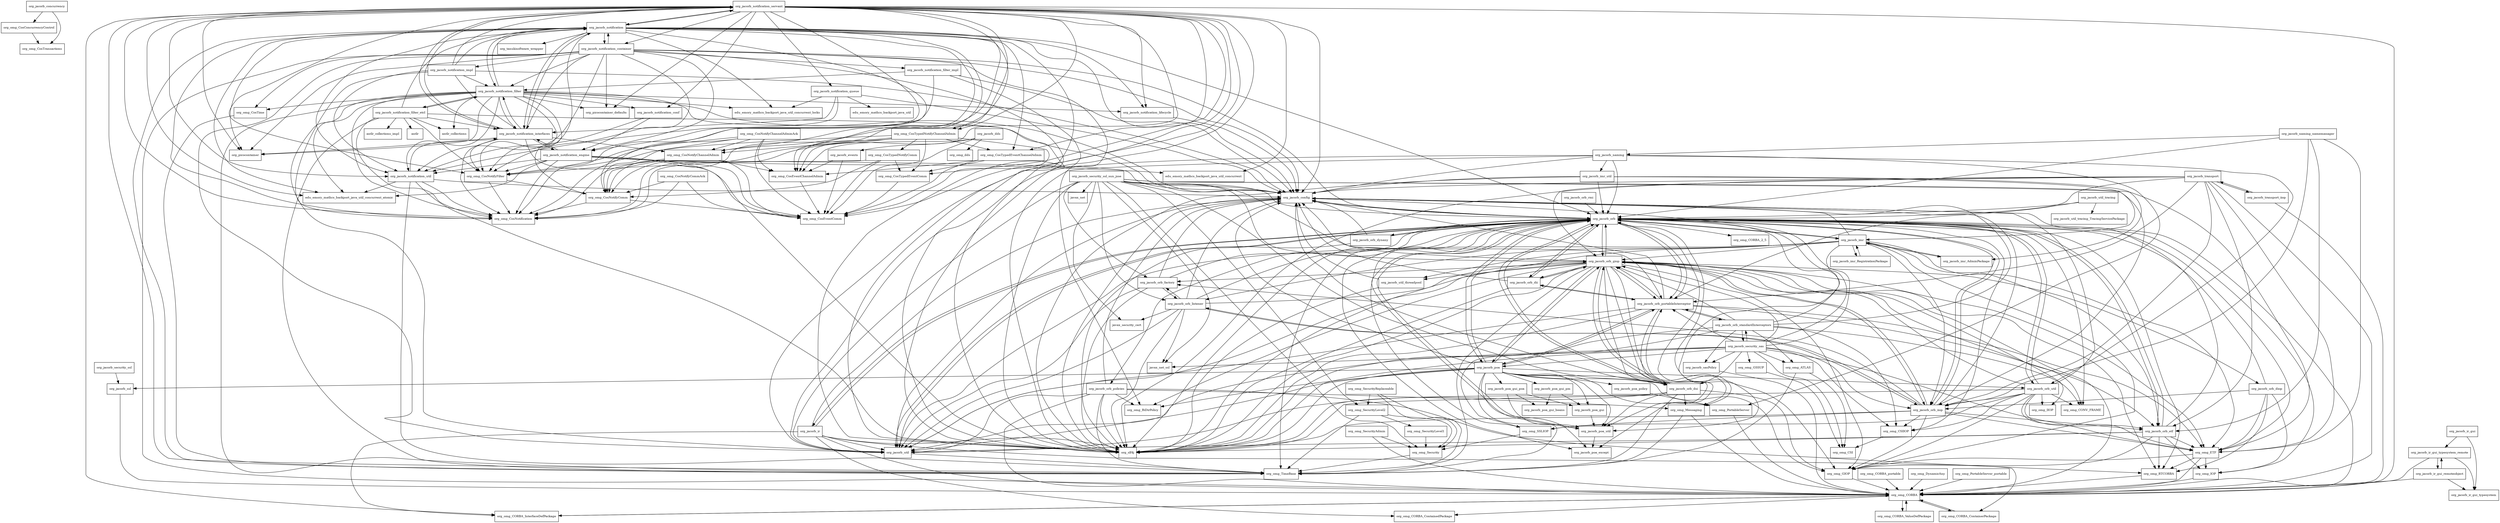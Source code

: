 digraph jacorb_2_3_2_redhat_6_package_dependencies {
  node [shape = box, fontsize=10.0];
  org_jacorb_concurrency -> org_omg_CosConcurrencyControl;
  org_jacorb_concurrency -> org_omg_CosTransactions;
  org_jacorb_config -> org_jacorb_orb;
  org_jacorb_config -> org_jacorb_util;
  org_jacorb_config -> org_slf4j;
  org_jacorb_dds -> org_jacorb_events;
  org_jacorb_dds -> org_omg_CosEventChannelAdmin;
  org_jacorb_dds -> org_omg_CosEventComm;
  org_jacorb_dds -> org_omg_dds;
  org_jacorb_events -> org_omg_CosEventChannelAdmin;
  org_jacorb_events -> org_omg_CosEventComm;
  org_jacorb_imr -> org_jacorb_config;
  org_jacorb_imr -> org_jacorb_imr_AdminPackage;
  org_jacorb_imr -> org_jacorb_imr_RegistrationPackage;
  org_jacorb_imr -> org_jacorb_orb;
  org_jacorb_imr -> org_jacorb_orb_etf;
  org_jacorb_imr -> org_jacorb_orb_giop;
  org_jacorb_imr -> org_jacorb_orb_iiop;
  org_jacorb_imr -> org_jacorb_orb_listener;
  org_jacorb_imr -> org_jacorb_poa_util;
  org_jacorb_imr -> org_jacorb_util;
  org_jacorb_imr -> org_jacorb_util_threadpool;
  org_jacorb_imr -> org_omg_ETF;
  org_jacorb_imr -> org_omg_GIOP;
  org_jacorb_imr -> org_slf4j;
  org_jacorb_imr_AdminPackage -> org_jacorb_imr;
  org_jacorb_imr_RegistrationPackage -> org_jacorb_imr;
  org_jacorb_imr_util -> org_jacorb_config;
  org_jacorb_imr_util -> org_jacorb_imr;
  org_jacorb_imr_util -> org_jacorb_imr_AdminPackage;
  org_jacorb_imr_util -> org_jacorb_orb;
  org_jacorb_imr_util -> org_slf4j;
  org_jacorb_ir -> org_jacorb_config;
  org_jacorb_ir -> org_jacorb_orb;
  org_jacorb_ir -> org_jacorb_util;
  org_jacorb_ir -> org_omg_CORBA;
  org_jacorb_ir -> org_omg_CORBA_ContainedPackage;
  org_jacorb_ir -> org_omg_CORBA_ContainerPackage;
  org_jacorb_ir -> org_omg_CORBA_InterfaceDefPackage;
  org_jacorb_ir -> org_slf4j;
  org_jacorb_ir_gui -> org_jacorb_ir_gui_typesystem;
  org_jacorb_ir_gui -> org_jacorb_ir_gui_typesystem_remote;
  org_jacorb_ir_gui_remoteobject -> org_jacorb_ir_gui_typesystem;
  org_jacorb_ir_gui_remoteobject -> org_jacorb_ir_gui_typesystem_remote;
  org_jacorb_ir_gui_remoteobject -> org_omg_CORBA;
  org_jacorb_ir_gui_typesystem_remote -> org_jacorb_ir_gui_remoteobject;
  org_jacorb_ir_gui_typesystem_remote -> org_jacorb_ir_gui_typesystem;
  org_jacorb_ir_gui_typesystem_remote -> org_omg_CORBA;
  org_jacorb_naming -> org_jacorb_config;
  org_jacorb_naming -> org_jacorb_imr_util;
  org_jacorb_naming -> org_jacorb_orb;
  org_jacorb_naming -> org_jacorb_orb_util;
  org_jacorb_naming -> org_jacorb_util;
  org_jacorb_naming -> org_omg_PortableServer;
  org_jacorb_naming -> org_slf4j;
  org_jacorb_naming_namemanager -> org_jacorb_naming;
  org_jacorb_naming_namemanager -> org_jacorb_orb;
  org_jacorb_naming_namemanager -> org_jacorb_orb_etf;
  org_jacorb_naming_namemanager -> org_jacorb_orb_iiop;
  org_jacorb_naming_namemanager -> org_omg_ETF;
  org_jacorb_notification -> edu_emory_mathcs_backport_java_util_concurrent_atomic;
  org_jacorb_notification -> edu_emory_mathcs_backport_java_util_concurrent_locks;
  org_jacorb_notification -> org_jacorb_config;
  org_jacorb_notification -> org_jacorb_notification_container;
  org_jacorb_notification -> org_jacorb_notification_filter;
  org_jacorb_notification -> org_jacorb_notification_interfaces;
  org_jacorb_notification -> org_jacorb_notification_lifecycle;
  org_jacorb_notification -> org_jacorb_notification_servant;
  org_jacorb_notification -> org_jacorb_notification_util;
  org_jacorb_notification -> org_jacorb_orb;
  org_jacorb_notification -> org_omg_CosEventChannelAdmin;
  org_jacorb_notification -> org_omg_CosNotification;
  org_jacorb_notification -> org_omg_CosNotifyChannelAdmin;
  org_jacorb_notification -> org_omg_CosNotifyComm;
  org_jacorb_notification -> org_omg_CosNotifyFilter;
  org_jacorb_notification -> org_omg_CosTypedEventChannelAdmin;
  org_jacorb_notification -> org_omg_CosTypedNotifyChannelAdmin;
  org_jacorb_notification -> org_omg_TimeBase;
  org_jacorb_notification -> org_picocontainer;
  org_jacorb_notification -> org_slf4j;
  org_jacorb_notification -> org_tanukisoftware_wrapper;
  org_jacorb_notification_conf -> org_jacorb_notification_engine;
  org_jacorb_notification_conf -> org_jacorb_notification_util;
  org_jacorb_notification_container -> org_jacorb_config;
  org_jacorb_notification_container -> org_jacorb_notification;
  org_jacorb_notification_container -> org_jacorb_notification_engine;
  org_jacorb_notification_container -> org_jacorb_notification_filter;
  org_jacorb_notification_container -> org_jacorb_notification_filter_impl;
  org_jacorb_notification_container -> org_jacorb_notification_impl;
  org_jacorb_notification_container -> org_jacorb_notification_interfaces;
  org_jacorb_notification_container -> org_jacorb_notification_util;
  org_jacorb_notification_container -> org_jacorb_orb;
  org_jacorb_notification_container -> org_jacorb_util;
  org_jacorb_notification_container -> org_omg_BiDirPolicy;
  org_jacorb_notification_container -> org_omg_CORBA;
  org_jacorb_notification_container -> org_omg_CosNotifyFilter;
  org_jacorb_notification_container -> org_omg_CosTime;
  org_jacorb_notification_container -> org_picocontainer;
  org_jacorb_notification_container -> org_picocontainer_defaults;
  org_jacorb_notification_container -> org_slf4j;
  org_jacorb_notification_engine -> edu_emory_mathcs_backport_java_util_concurrent;
  org_jacorb_notification_engine -> edu_emory_mathcs_backport_java_util_concurrent_atomic;
  org_jacorb_notification_engine -> org_jacorb_config;
  org_jacorb_notification_engine -> org_jacorb_notification_interfaces;
  org_jacorb_notification_engine -> org_jacorb_notification_util;
  org_jacorb_notification_engine -> org_omg_CosEventComm;
  org_jacorb_notification_engine -> org_omg_CosNotification;
  org_jacorb_notification_engine -> org_omg_CosNotifyFilter;
  org_jacorb_notification_engine -> org_slf4j;
  org_jacorb_notification_filter -> antlr_collections;
  org_jacorb_notification_filter -> edu_emory_mathcs_backport_java_util_concurrent_atomic;
  org_jacorb_notification_filter -> edu_emory_mathcs_backport_java_util_concurrent_locks;
  org_jacorb_notification_filter -> org_jacorb_config;
  org_jacorb_notification_filter -> org_jacorb_notification;
  org_jacorb_notification_filter -> org_jacorb_notification_conf;
  org_jacorb_notification_filter -> org_jacorb_notification_filter_etcl;
  org_jacorb_notification_filter -> org_jacorb_notification_interfaces;
  org_jacorb_notification_filter -> org_jacorb_notification_lifecycle;
  org_jacorb_notification_filter -> org_jacorb_notification_util;
  org_jacorb_notification_filter -> org_jacorb_util;
  org_jacorb_notification_filter -> org_omg_CosNotification;
  org_jacorb_notification_filter -> org_omg_CosNotifyComm;
  org_jacorb_notification_filter -> org_omg_CosNotifyFilter;
  org_jacorb_notification_filter -> org_omg_CosTime;
  org_jacorb_notification_filter -> org_omg_TimeBase;
  org_jacorb_notification_filter -> org_picocontainer;
  org_jacorb_notification_filter -> org_picocontainer_defaults;
  org_jacorb_notification_filter -> org_slf4j;
  org_jacorb_notification_filter_etcl -> antlr;
  org_jacorb_notification_filter_etcl -> antlr_collections;
  org_jacorb_notification_filter_etcl -> antlr_collections_impl;
  org_jacorb_notification_filter_etcl -> org_jacorb_config;
  org_jacorb_notification_filter_etcl -> org_jacorb_notification;
  org_jacorb_notification_filter_etcl -> org_jacorb_notification_filter;
  org_jacorb_notification_filter_etcl -> org_jacorb_notification_interfaces;
  org_jacorb_notification_filter_etcl -> org_omg_CosNotification;
  org_jacorb_notification_filter_etcl -> org_omg_CosNotifyFilter;
  org_jacorb_notification_filter_etcl -> org_omg_TimeBase;
  org_jacorb_notification_filter_impl -> org_jacorb_config;
  org_jacorb_notification_filter_impl -> org_jacorb_notification_filter;
  org_jacorb_notification_filter_impl -> org_omg_CosNotification;
  org_jacorb_notification_filter_impl -> org_slf4j;
  org_jacorb_notification_impl -> org_jacorb_config;
  org_jacorb_notification_impl -> org_jacorb_notification;
  org_jacorb_notification_impl -> org_jacorb_notification_filter;
  org_jacorb_notification_impl -> org_jacorb_notification_interfaces;
  org_jacorb_notification_impl -> org_jacorb_notification_servant;
  org_jacorb_notification_impl -> org_jacorb_notification_util;
  org_jacorb_notification_impl -> org_omg_CosNotification;
  org_jacorb_notification_interfaces -> org_jacorb_notification;
  org_jacorb_notification_interfaces -> org_jacorb_notification_engine;
  org_jacorb_notification_interfaces -> org_jacorb_notification_filter;
  org_jacorb_notification_interfaces -> org_jacorb_notification_servant;
  org_jacorb_notification_interfaces -> org_omg_CosEventComm;
  org_jacorb_notification_interfaces -> org_omg_CosNotification;
  org_jacorb_notification_interfaces -> org_omg_CosNotifyChannelAdmin;
  org_jacorb_notification_interfaces -> org_omg_CosNotifyFilter;
  org_jacorb_notification_interfaces -> org_picocontainer;
  org_jacorb_notification_lifecycle -> org_jacorb_config;
  org_jacorb_notification_queue -> edu_emory_mathcs_backport_java_util;
  org_jacorb_notification_queue -> edu_emory_mathcs_backport_java_util_concurrent_locks;
  org_jacorb_notification_queue -> org_jacorb_config;
  org_jacorb_notification_queue -> org_jacorb_notification_interfaces;
  org_jacorb_notification_queue -> org_jacorb_notification_util;
  org_jacorb_notification_servant -> edu_emory_mathcs_backport_java_util_concurrent;
  org_jacorb_notification_servant -> edu_emory_mathcs_backport_java_util_concurrent_atomic;
  org_jacorb_notification_servant -> org_jacorb_config;
  org_jacorb_notification_servant -> org_jacorb_notification;
  org_jacorb_notification_servant -> org_jacorb_notification_conf;
  org_jacorb_notification_servant -> org_jacorb_notification_container;
  org_jacorb_notification_servant -> org_jacorb_notification_engine;
  org_jacorb_notification_servant -> org_jacorb_notification_interfaces;
  org_jacorb_notification_servant -> org_jacorb_notification_lifecycle;
  org_jacorb_notification_servant -> org_jacorb_notification_queue;
  org_jacorb_notification_servant -> org_jacorb_notification_util;
  org_jacorb_notification_servant -> org_jacorb_util;
  org_jacorb_notification_servant -> org_omg_CORBA;
  org_jacorb_notification_servant -> org_omg_CORBA_InterfaceDefPackage;
  org_jacorb_notification_servant -> org_omg_CosEventChannelAdmin;
  org_jacorb_notification_servant -> org_omg_CosEventComm;
  org_jacorb_notification_servant -> org_omg_CosNotification;
  org_jacorb_notification_servant -> org_omg_CosNotifyChannelAdmin;
  org_jacorb_notification_servant -> org_omg_CosNotifyComm;
  org_jacorb_notification_servant -> org_omg_CosNotifyFilter;
  org_jacorb_notification_servant -> org_omg_CosTypedEventChannelAdmin;
  org_jacorb_notification_servant -> org_omg_CosTypedEventComm;
  org_jacorb_notification_servant -> org_omg_CosTypedNotifyChannelAdmin;
  org_jacorb_notification_servant -> org_omg_TimeBase;
  org_jacorb_notification_servant -> org_picocontainer;
  org_jacorb_notification_servant -> org_picocontainer_defaults;
  org_jacorb_notification_servant -> org_slf4j;
  org_jacorb_notification_util -> edu_emory_mathcs_backport_java_util_concurrent_atomic;
  org_jacorb_notification_util -> org_jacorb_config;
  org_jacorb_notification_util -> org_jacorb_notification_interfaces;
  org_jacorb_notification_util -> org_omg_CosNotification;
  org_jacorb_notification_util -> org_omg_TimeBase;
  org_jacorb_notification_util -> org_slf4j;
  org_jacorb_orb -> org_jacorb_config;
  org_jacorb_orb -> org_jacorb_imr;
  org_jacorb_orb -> org_jacorb_ir;
  org_jacorb_orb -> org_jacorb_orb_dii;
  org_jacorb_orb -> org_jacorb_orb_dsi;
  org_jacorb_orb -> org_jacorb_orb_dynany;
  org_jacorb_orb -> org_jacorb_orb_etf;
  org_jacorb_orb -> org_jacorb_orb_giop;
  org_jacorb_orb -> org_jacorb_orb_iiop;
  org_jacorb_orb -> org_jacorb_orb_policies;
  org_jacorb_orb -> org_jacorb_orb_portableInterceptor;
  org_jacorb_orb -> org_jacorb_orb_util;
  org_jacorb_orb -> org_jacorb_poa;
  org_jacorb_orb -> org_jacorb_poa_except;
  org_jacorb_orb -> org_jacorb_poa_util;
  org_jacorb_orb -> org_jacorb_util;
  org_jacorb_orb -> org_omg_CONV_FRAME;
  org_jacorb_orb -> org_omg_CORBA;
  org_jacorb_orb -> org_omg_CORBA_2_5;
  org_jacorb_orb -> org_omg_CSIIOP;
  org_jacorb_orb -> org_omg_ETF;
  org_jacorb_orb -> org_omg_GIOP;
  org_jacorb_orb -> org_omg_IOP;
  org_jacorb_orb -> org_omg_Messaging;
  org_jacorb_orb -> org_omg_RTCORBA;
  org_jacorb_orb -> org_omg_SSLIOP;
  org_jacorb_orb -> org_omg_TimeBase;
  org_jacorb_orb -> org_slf4j;
  org_jacorb_orb_dii -> org_jacorb_config;
  org_jacorb_orb_dii -> org_jacorb_orb;
  org_jacorb_orb_dii -> org_jacorb_orb_giop;
  org_jacorb_orb_dii -> org_jacorb_orb_portableInterceptor;
  org_jacorb_orb_dii -> org_slf4j;
  org_jacorb_orb_diop -> org_jacorb_orb;
  org_jacorb_orb_diop -> org_jacorb_orb_iiop;
  org_jacorb_orb_diop -> org_omg_ETF;
  org_jacorb_orb_diop -> org_omg_IOP;
  org_jacorb_orb_diop -> org_omg_RTCORBA;
  org_jacorb_orb_dsi -> org_jacorb_config;
  org_jacorb_orb_dsi -> org_jacorb_orb;
  org_jacorb_orb_dsi -> org_jacorb_orb_giop;
  org_jacorb_orb_dsi -> org_jacorb_orb_portableInterceptor;
  org_jacorb_orb_dsi -> org_jacorb_poa_util;
  org_jacorb_orb_dsi -> org_jacorb_util;
  org_jacorb_orb_dsi -> org_omg_GIOP;
  org_jacorb_orb_dsi -> org_omg_Messaging;
  org_jacorb_orb_dsi -> org_omg_TimeBase;
  org_jacorb_orb_dsi -> org_slf4j;
  org_jacorb_orb_dynany -> org_jacorb_config;
  org_jacorb_orb_dynany -> org_jacorb_orb;
  org_jacorb_orb_dynany -> org_slf4j;
  org_jacorb_orb_etf -> org_jacorb_config;
  org_jacorb_orb_etf -> org_jacorb_orb;
  org_jacorb_orb_etf -> org_jacorb_util;
  org_jacorb_orb_etf -> org_omg_ETF;
  org_jacorb_orb_etf -> org_omg_GIOP;
  org_jacorb_orb_etf -> org_omg_IOP;
  org_jacorb_orb_etf -> org_omg_RTCORBA;
  org_jacorb_orb_etf -> org_slf4j;
  org_jacorb_orb_factory -> org_jacorb_config;
  org_jacorb_orb_factory -> org_jacorb_orb;
  org_jacorb_orb_factory -> org_jacorb_orb_listener;
  org_jacorb_orb_factory -> org_jacorb_util;
  org_jacorb_orb_factory -> org_slf4j;
  org_jacorb_orb_giop -> org_jacorb_config;
  org_jacorb_orb_giop -> org_jacorb_orb;
  org_jacorb_orb_giop -> org_jacorb_orb_dii;
  org_jacorb_orb_giop -> org_jacorb_orb_diop;
  org_jacorb_orb_giop -> org_jacorb_orb_dsi;
  org_jacorb_orb_giop -> org_jacorb_orb_factory;
  org_jacorb_orb_giop -> org_jacorb_orb_iiop;
  org_jacorb_orb_giop -> org_jacorb_orb_portableInterceptor;
  org_jacorb_orb_giop -> org_jacorb_poa;
  org_jacorb_orb_giop -> org_jacorb_poa_except;
  org_jacorb_orb_giop -> org_jacorb_poa_util;
  org_jacorb_orb_giop -> org_jacorb_util;
  org_jacorb_orb_giop -> org_jacorb_util_threadpool;
  org_jacorb_orb_giop -> org_omg_BiDirPolicy;
  org_jacorb_orb_giop -> org_omg_CONV_FRAME;
  org_jacorb_orb_giop -> org_omg_CORBA;
  org_jacorb_orb_giop -> org_omg_ETF;
  org_jacorb_orb_giop -> org_omg_GIOP;
  org_jacorb_orb_giop -> org_omg_IIOP;
  org_jacorb_orb_giop -> org_omg_Messaging;
  org_jacorb_orb_giop -> org_omg_RTCORBA;
  org_jacorb_orb_giop -> org_omg_TimeBase;
  org_jacorb_orb_giop -> org_slf4j;
  org_jacorb_orb_iiop -> org_jacorb_config;
  org_jacorb_orb_iiop -> org_jacorb_orb;
  org_jacorb_orb_iiop -> org_jacorb_orb_etf;
  org_jacorb_orb_iiop -> org_jacorb_orb_factory;
  org_jacorb_orb_iiop -> org_jacorb_orb_giop;
  org_jacorb_orb_iiop -> org_jacorb_orb_listener;
  org_jacorb_orb_iiop -> org_omg_CSIIOP;
  org_jacorb_orb_iiop -> org_omg_ETF;
  org_jacorb_orb_iiop -> org_omg_GIOP;
  org_jacorb_orb_iiop -> org_omg_SSLIOP;
  org_jacorb_orb_iiop -> org_slf4j;
  org_jacorb_orb_listener -> javax_net_ssl;
  org_jacorb_orb_listener -> javax_security_cert;
  org_jacorb_orb_listener -> org_jacorb_config;
  org_jacorb_orb_listener -> org_jacorb_orb;
  org_jacorb_orb_listener -> org_jacorb_orb_factory;
  org_jacorb_orb_listener -> org_jacorb_orb_giop;
  org_jacorb_orb_listener -> org_jacorb_orb_iiop;
  org_jacorb_orb_listener -> org_jacorb_util;
  org_jacorb_orb_listener -> org_slf4j;
  org_jacorb_orb_policies -> org_jacorb_config;
  org_jacorb_orb_policies -> org_jacorb_util;
  org_jacorb_orb_policies -> org_omg_BiDirPolicy;
  org_jacorb_orb_policies -> org_omg_CORBA;
  org_jacorb_orb_policies -> org_omg_Messaging;
  org_jacorb_orb_policies -> org_omg_RTCORBA;
  org_jacorb_orb_policies -> org_omg_TimeBase;
  org_jacorb_orb_policies -> org_slf4j;
  org_jacorb_orb_portableInterceptor -> org_jacorb_config;
  org_jacorb_orb_portableInterceptor -> org_jacorb_orb;
  org_jacorb_orb_portableInterceptor -> org_jacorb_orb_dii;
  org_jacorb_orb_portableInterceptor -> org_jacorb_orb_dsi;
  org_jacorb_orb_portableInterceptor -> org_jacorb_orb_etf;
  org_jacorb_orb_portableInterceptor -> org_jacorb_orb_giop;
  org_jacorb_orb_portableInterceptor -> org_jacorb_orb_standardInterceptors;
  org_jacorb_orb_portableInterceptor -> org_jacorb_poa;
  org_jacorb_orb_portableInterceptor -> org_jacorb_util;
  org_jacorb_orb_portableInterceptor -> org_omg_ETF;
  org_jacorb_orb_portableInterceptor -> org_slf4j;
  org_jacorb_orb_rmi -> org_jacorb_orb;
  org_jacorb_orb_standardInterceptors -> org_jacorb_config;
  org_jacorb_orb_standardInterceptors -> org_jacorb_orb;
  org_jacorb_orb_standardInterceptors -> org_jacorb_orb_giop;
  org_jacorb_orb_standardInterceptors -> org_jacorb_orb_portableInterceptor;
  org_jacorb_orb_standardInterceptors -> org_jacorb_sasPolicy;
  org_jacorb_orb_standardInterceptors -> org_jacorb_security_sas;
  org_jacorb_orb_standardInterceptors -> org_omg_ATLAS;
  org_jacorb_orb_standardInterceptors -> org_omg_CONV_FRAME;
  org_jacorb_orb_standardInterceptors -> org_omg_CSIIOP;
  org_jacorb_orb_standardInterceptors -> org_omg_SSLIOP;
  org_jacorb_orb_standardInterceptors -> org_slf4j;
  org_jacorb_orb_util -> org_jacorb_config;
  org_jacorb_orb_util -> org_jacorb_orb;
  org_jacorb_orb_util -> org_jacorb_orb_etf;
  org_jacorb_orb_util -> org_jacorb_orb_giop;
  org_jacorb_orb_util -> org_jacorb_orb_iiop;
  org_jacorb_orb_util -> org_omg_CONV_FRAME;
  org_jacorb_orb_util -> org_omg_CSIIOP;
  org_jacorb_orb_util -> org_omg_ETF;
  org_jacorb_orb_util -> org_omg_GIOP;
  org_jacorb_orb_util -> org_omg_IIOP;
  org_jacorb_orb_util -> org_omg_SSLIOP;
  org_jacorb_orb_util -> org_slf4j;
  org_jacorb_poa -> org_jacorb_config;
  org_jacorb_poa -> org_jacorb_orb;
  org_jacorb_poa -> org_jacorb_orb_dsi;
  org_jacorb_poa -> org_jacorb_orb_giop;
  org_jacorb_poa -> org_jacorb_orb_portableInterceptor;
  org_jacorb_poa -> org_jacorb_orb_util;
  org_jacorb_poa -> org_jacorb_poa_except;
  org_jacorb_poa -> org_jacorb_poa_gui;
  org_jacorb_poa -> org_jacorb_poa_gui_pm;
  org_jacorb_poa -> org_jacorb_poa_gui_poa;
  org_jacorb_poa -> org_jacorb_poa_policy;
  org_jacorb_poa -> org_jacorb_poa_util;
  org_jacorb_poa -> org_jacorb_ssl;
  org_jacorb_poa -> org_jacorb_util;
  org_jacorb_poa -> org_omg_BiDirPolicy;
  org_jacorb_poa -> org_omg_GIOP;
  org_jacorb_poa -> org_omg_PortableServer;
  org_jacorb_poa -> org_omg_TimeBase;
  org_jacorb_poa -> org_slf4j;
  org_jacorb_poa_gui -> org_jacorb_poa_util;
  org_jacorb_poa_gui_pm -> org_jacorb_poa_gui;
  org_jacorb_poa_gui_pm -> org_jacorb_poa_gui_beans;
  org_jacorb_poa_gui_poa -> org_jacorb_poa_gui;
  org_jacorb_poa_gui_poa -> org_jacorb_poa_gui_beans;
  org_jacorb_poa_gui_poa -> org_jacorb_poa_util;
  org_jacorb_poa_policy -> org_omg_PortableServer;
  org_jacorb_poa_util -> org_jacorb_orb;
  org_jacorb_poa_util -> org_jacorb_poa_except;
  org_jacorb_sasPolicy -> org_omg_CORBA;
  org_jacorb_security_sas -> javax_net_ssl;
  org_jacorb_security_sas -> org_jacorb_config;
  org_jacorb_security_sas -> org_jacorb_orb;
  org_jacorb_security_sas -> org_jacorb_orb_dsi;
  org_jacorb_security_sas -> org_jacorb_orb_giop;
  org_jacorb_security_sas -> org_jacorb_orb_iiop;
  org_jacorb_security_sas -> org_jacorb_orb_portableInterceptor;
  org_jacorb_security_sas -> org_jacorb_orb_standardInterceptors;
  org_jacorb_security_sas -> org_jacorb_poa;
  org_jacorb_security_sas -> org_jacorb_sasPolicy;
  org_jacorb_security_sas -> org_jacorb_util;
  org_jacorb_security_sas -> org_omg_ATLAS;
  org_jacorb_security_sas -> org_omg_CSI;
  org_jacorb_security_sas -> org_omg_CSIIOP;
  org_jacorb_security_sas -> org_omg_ETF;
  org_jacorb_security_sas -> org_omg_GSSUP;
  org_jacorb_security_sas -> org_slf4j;
  org_jacorb_security_ssl -> org_jacorb_ssl;
  org_jacorb_security_ssl_sun_jsse -> javax_net;
  org_jacorb_security_ssl_sun_jsse -> javax_net_ssl;
  org_jacorb_security_ssl_sun_jsse -> javax_security_cert;
  org_jacorb_security_ssl_sun_jsse -> org_jacorb_config;
  org_jacorb_security_ssl_sun_jsse -> org_jacorb_orb;
  org_jacorb_security_ssl_sun_jsse -> org_jacorb_orb_dsi;
  org_jacorb_security_ssl_sun_jsse -> org_jacorb_orb_factory;
  org_jacorb_security_ssl_sun_jsse -> org_jacorb_orb_giop;
  org_jacorb_security_ssl_sun_jsse -> org_jacorb_orb_iiop;
  org_jacorb_security_ssl_sun_jsse -> org_jacorb_orb_listener;
  org_jacorb_security_ssl_sun_jsse -> org_jacorb_orb_portableInterceptor;
  org_jacorb_security_ssl_sun_jsse -> org_jacorb_util;
  org_jacorb_security_ssl_sun_jsse -> org_omg_ETF;
  org_jacorb_security_ssl_sun_jsse -> org_omg_Security;
  org_jacorb_security_ssl_sun_jsse -> org_omg_SecurityLevel2;
  org_jacorb_security_ssl_sun_jsse -> org_slf4j;
  org_jacorb_ssl -> org_omg_CORBA;
  org_jacorb_transport -> org_jacorb_config;
  org_jacorb_transport -> org_jacorb_orb;
  org_jacorb_transport -> org_jacorb_orb_etf;
  org_jacorb_transport -> org_jacorb_orb_giop;
  org_jacorb_transport -> org_jacorb_orb_iiop;
  org_jacorb_transport -> org_jacorb_orb_portableInterceptor;
  org_jacorb_transport -> org_jacorb_transport_iiop;
  org_jacorb_transport -> org_omg_CORBA;
  org_jacorb_transport -> org_omg_ETF;
  org_jacorb_transport -> org_slf4j;
  org_jacorb_transport_iiop -> org_jacorb_transport;
  org_jacorb_transport_iiop -> org_omg_CORBA;
  org_jacorb_util -> org_jacorb_orb;
  org_jacorb_util -> org_omg_TimeBase;
  org_jacorb_util_threadpool -> org_jacorb_config;
  org_jacorb_util_threadpool -> org_slf4j;
  org_jacorb_util_tracing -> org_jacorb_orb;
  org_jacorb_util_tracing -> org_jacorb_orb_portableInterceptor;
  org_jacorb_util_tracing -> org_jacorb_util_tracing_TracingServicePackage;
  org_omg_ATLAS -> org_omg_CSI;
  org_omg_ATLAS -> org_omg_TimeBase;
  org_omg_CORBA -> org_omg_CORBA_ContainedPackage;
  org_omg_CORBA -> org_omg_CORBA_ContainerPackage;
  org_omg_CORBA -> org_omg_CORBA_InterfaceDefPackage;
  org_omg_CORBA -> org_omg_CORBA_ValueDefPackage;
  org_omg_CORBA_ContainerPackage -> org_omg_CORBA;
  org_omg_CORBA_InterfaceDefPackage -> org_omg_CORBA;
  org_omg_CORBA_ValueDefPackage -> org_omg_CORBA;
  org_omg_CORBA_portable -> org_omg_CORBA;
  org_omg_CSIIOP -> org_omg_CSI;
  org_omg_CosConcurrencyControl -> org_omg_CosTransactions;
  org_omg_CosEventChannelAdmin -> org_omg_CosEventComm;
  org_omg_CosNotifyChannelAdmin -> org_omg_CosEventChannelAdmin;
  org_omg_CosNotifyChannelAdmin -> org_omg_CosEventComm;
  org_omg_CosNotifyChannelAdmin -> org_omg_CosNotification;
  org_omg_CosNotifyChannelAdmin -> org_omg_CosNotifyComm;
  org_omg_CosNotifyChannelAdmin -> org_omg_CosNotifyFilter;
  org_omg_CosNotifyChannelAdminAck -> org_omg_CosEventChannelAdmin;
  org_omg_CosNotifyChannelAdminAck -> org_omg_CosEventComm;
  org_omg_CosNotifyChannelAdminAck -> org_omg_CosNotification;
  org_omg_CosNotifyChannelAdminAck -> org_omg_CosNotifyChannelAdmin;
  org_omg_CosNotifyChannelAdminAck -> org_omg_CosNotifyComm;
  org_omg_CosNotifyChannelAdminAck -> org_omg_CosNotifyFilter;
  org_omg_CosNotifyComm -> org_omg_CosEventComm;
  org_omg_CosNotifyComm -> org_omg_CosNotification;
  org_omg_CosNotifyCommAck -> org_omg_CosEventComm;
  org_omg_CosNotifyCommAck -> org_omg_CosNotification;
  org_omg_CosNotifyCommAck -> org_omg_CosNotifyComm;
  org_omg_CosNotifyFilter -> org_omg_CosNotification;
  org_omg_CosNotifyFilter -> org_omg_CosNotifyComm;
  org_omg_CosTime -> org_omg_TimeBase;
  org_omg_CosTypedEventChannelAdmin -> org_omg_CosEventChannelAdmin;
  org_omg_CosTypedEventChannelAdmin -> org_omg_CosEventComm;
  org_omg_CosTypedEventChannelAdmin -> org_omg_CosTypedEventComm;
  org_omg_CosTypedEventComm -> org_omg_CosEventComm;
  org_omg_CosTypedNotifyChannelAdmin -> org_omg_CosEventChannelAdmin;
  org_omg_CosTypedNotifyChannelAdmin -> org_omg_CosEventComm;
  org_omg_CosTypedNotifyChannelAdmin -> org_omg_CosNotification;
  org_omg_CosTypedNotifyChannelAdmin -> org_omg_CosNotifyChannelAdmin;
  org_omg_CosTypedNotifyChannelAdmin -> org_omg_CosNotifyComm;
  org_omg_CosTypedNotifyChannelAdmin -> org_omg_CosNotifyFilter;
  org_omg_CosTypedNotifyChannelAdmin -> org_omg_CosTypedEventChannelAdmin;
  org_omg_CosTypedNotifyChannelAdmin -> org_omg_CosTypedEventComm;
  org_omg_CosTypedNotifyChannelAdmin -> org_omg_CosTypedNotifyComm;
  org_omg_CosTypedNotifyComm -> org_omg_CosEventComm;
  org_omg_CosTypedNotifyComm -> org_omg_CosNotification;
  org_omg_CosTypedNotifyComm -> org_omg_CosNotifyComm;
  org_omg_CosTypedNotifyComm -> org_omg_CosTypedEventComm;
  org_omg_DynamicAny -> org_omg_CORBA;
  org_omg_ETF -> org_omg_CORBA;
  org_omg_ETF -> org_omg_GIOP;
  org_omg_ETF -> org_omg_IOP;
  org_omg_ETF -> org_omg_RTCORBA;
  org_omg_GIOP -> org_omg_CORBA;
  org_omg_GSSUP -> org_omg_CSI;
  org_omg_IOP -> org_omg_CORBA;
  org_omg_Messaging -> org_omg_CORBA;
  org_omg_Messaging -> org_omg_TimeBase;
  org_omg_PortableServer -> org_omg_CORBA;
  org_omg_PortableServer_portable -> org_omg_CORBA;
  org_omg_RTCORBA -> org_omg_CORBA;
  org_omg_SSLIOP -> org_omg_Security;
  org_omg_Security -> org_omg_TimeBase;
  org_omg_SecurityAdmin -> org_omg_CORBA;
  org_omg_SecurityAdmin -> org_omg_Security;
  org_omg_SecurityLevel1 -> org_omg_Security;
  org_omg_SecurityLevel2 -> org_omg_Security;
  org_omg_SecurityLevel2 -> org_omg_SecurityLevel1;
  org_omg_SecurityLevel2 -> org_omg_TimeBase;
  org_omg_SecurityReplaceable -> org_omg_Security;
  org_omg_SecurityReplaceable -> org_omg_SecurityLevel2;
  org_omg_SecurityReplaceable -> org_omg_TimeBase;
}
